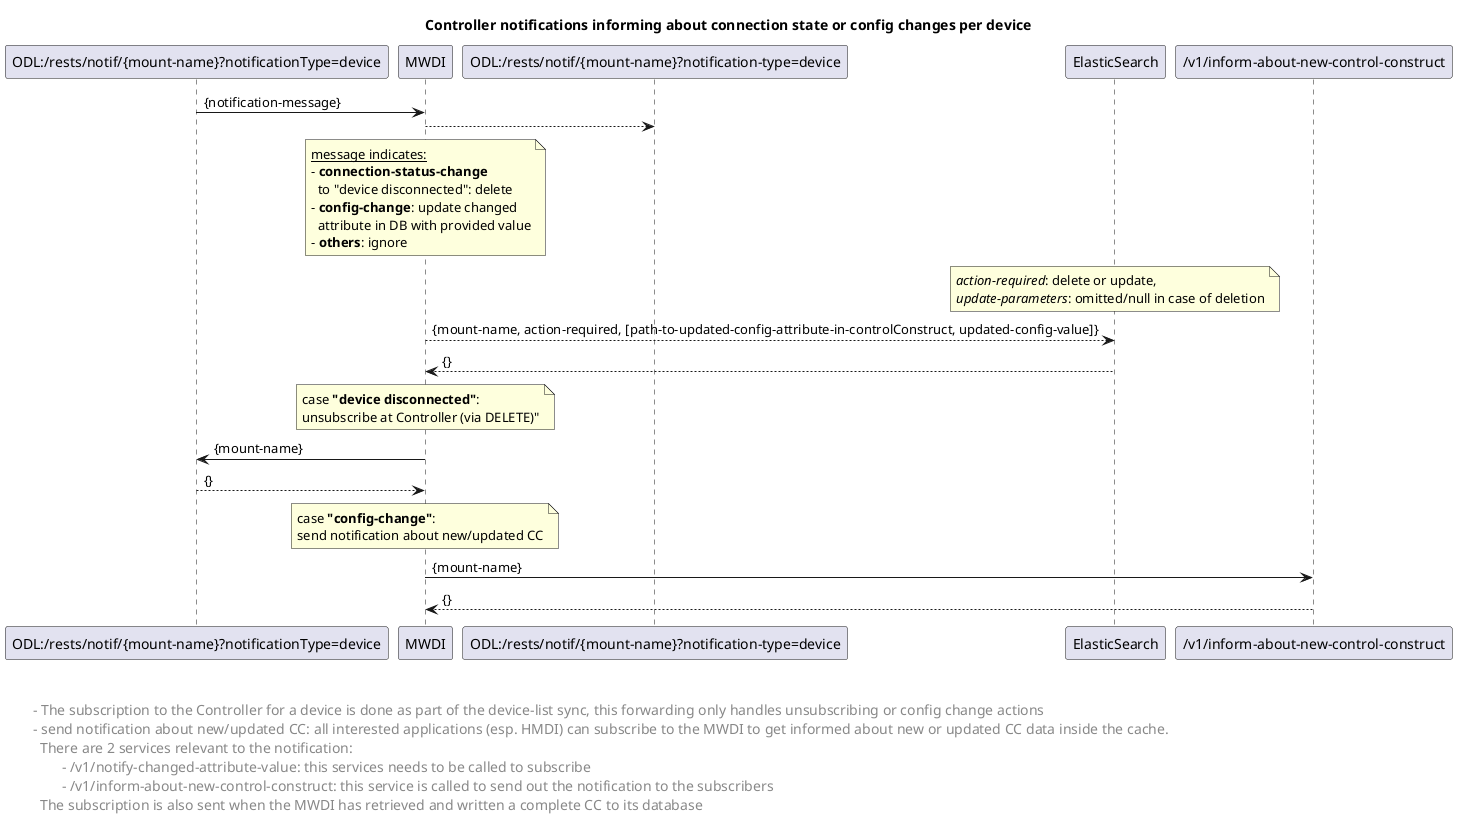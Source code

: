 @startuml
skinparam responseMessageBelowArrow true

title Controller notifications informing about connection state or config changes per device

'receive the notification
"ODL:/rests/notif/{mount-name}?notificationType=device" -> "MWDI": {notification-message}
"MWDI" --> "ODL:/rests/notif/{mount-name}?notification-type=device"

note over "MWDI"
 <u>message indicates:</u>
 - <b>connection-status-change</b> 
   to "device disconnected": delete
 - <b>config-change</b>: update changed 
   attribute in DB with provided value
 - <b>others</b>: ignore
end note
note over "ElasticSearch": <i>action-required</i>: delete or update, \n<i>update-parameters</i>: omitted/null in case of deletion


"MWDI" --> "ElasticSearch": {mount-name, action-required, [path-to-updated-config-attribute-in-controlConstruct, updated-config-value]}
"ElasticSearch" --> "MWDI": {}

note over "MWDI": case <b>"device disconnected"</b>: \nunsubscribe at Controller (via DELETE)"

"MWDI" -> "ODL:/rests/notif/{mount-name}?notificationType=device": {mount-name}
"ODL:/rests/notif/{mount-name}?notificationType=device" --> "MWDI": {}

note over "MWDI": case <b>"config-change"</b>: \nsend notification about new/updated CC
"MWDI" -> "/v1/inform-about-new-control-construct": {mount-name}
"/v1/inform-about-new-control-construct" --> "MWDI": {}


left footer 


 \t - The subscription to the Controller for a device is done as part of the device-list sync, this forwarding only handles unsubscribing or config change actions
 \t - send notification about new/updated CC: all interested applications (esp. HMDI) can subscribe to the MWDI to get informed about new or updated CC data inside the cache.
 \t   There are 2 services relevant to the notification:
 \t\t - /v1/notify-changed-attribute-value: this services needs to be called to subscribe
 \t\t - /v1/inform-about-new-control-construct: this service is called to send out the notification to the subscribers
 \t   The subscription is also sent when the MWDI has retrieved and written a complete CC to its database 
end footer


<style>
footer {
  HorizontalAlignment left
  FontSize 14
}
</style>

@enduml